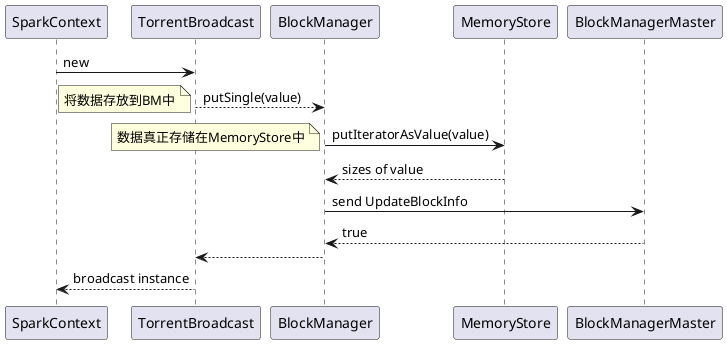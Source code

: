 '当我们通过sc.broadcast一个数据时，所经历的流程'
@startuml
SparkContext -> TorrentBroadcast : new
TorrentBroadcast --> BlockManager: putSingle(value)
note left : 将数据存放到BM中

BlockManager -> MemoryStore : putIteratorAsValue(value)
note left : 数据真正存储在MemoryStore中
BlockManager <-- MemoryStore : sizes of value

BlockManager -> BlockManagerMaster: send UpdateBlockInfo
BlockManager <-- BlockManagerMaster: true
TorrentBroadcast <-- BlockManager:

SparkContext <-- TorrentBroadcast : broadcast instance
@enduml